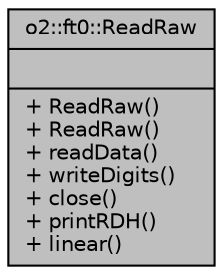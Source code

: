 digraph "o2::ft0::ReadRaw"
{
 // INTERACTIVE_SVG=YES
  bgcolor="transparent";
  edge [fontname="Helvetica",fontsize="10",labelfontname="Helvetica",labelfontsize="10"];
  node [fontname="Helvetica",fontsize="10",shape=record];
  Node1 [label="{o2::ft0::ReadRaw\n||+ ReadRaw()\l+ ReadRaw()\l+ readData()\l+ writeDigits()\l+ close()\l+ printRDH()\l+ linear()\l}",height=0.2,width=0.4,color="black", fillcolor="grey75", style="filled", fontcolor="black"];
}
